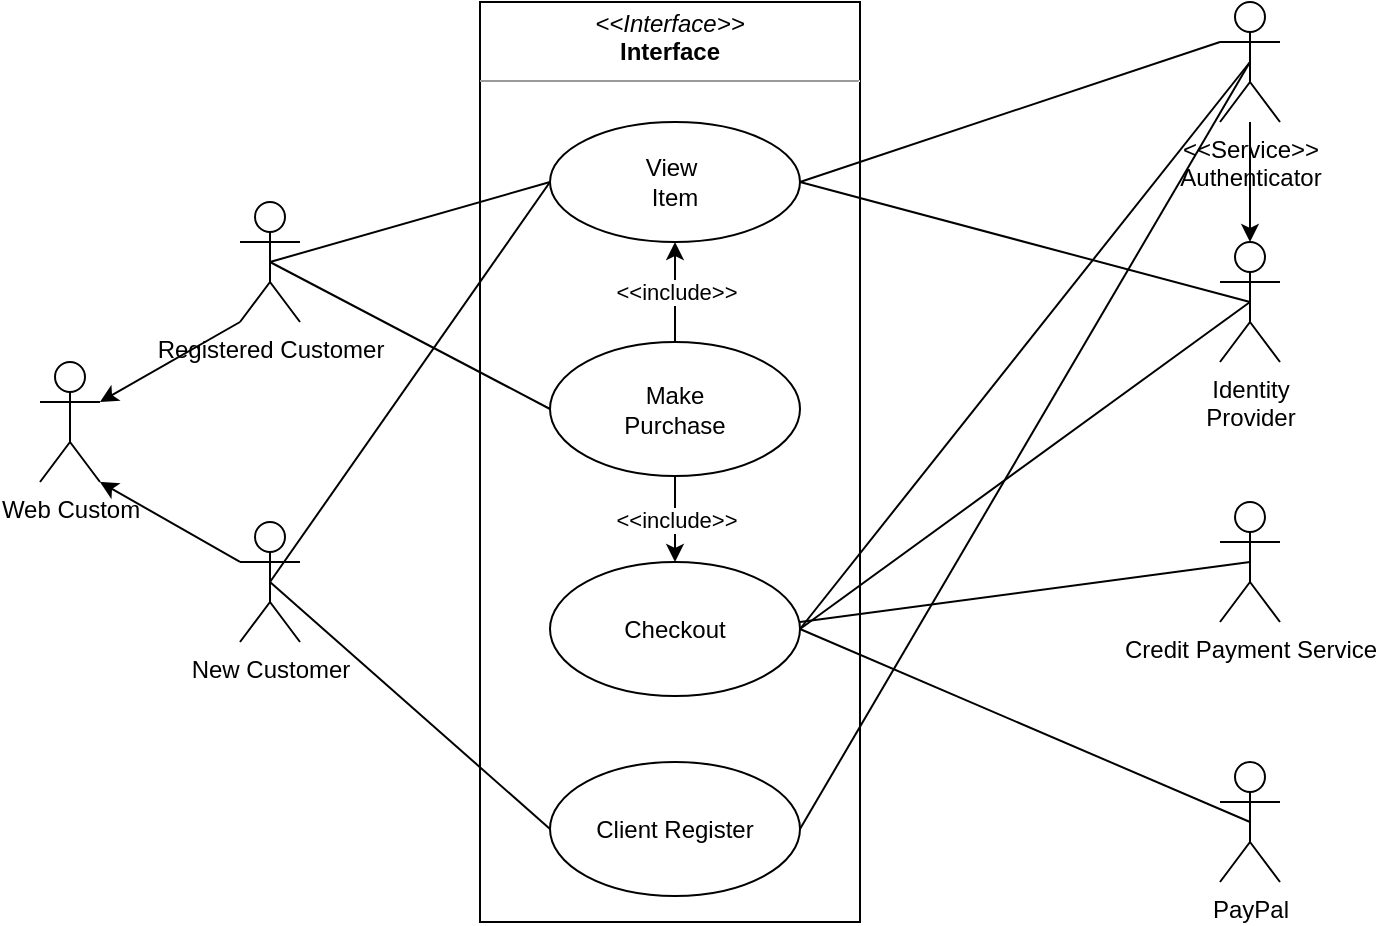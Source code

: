 <mxfile version="21.0.10" type="github">
  <diagram name="Page-1" id="H-gtRUPXgn3fcCMeJszr">
    <mxGraphModel dx="586" dy="1203" grid="1" gridSize="10" guides="1" tooltips="1" connect="1" arrows="1" fold="1" page="1" pageScale="1" pageWidth="1169" pageHeight="826" math="0" shadow="0">
      <root>
        <mxCell id="0" />
        <mxCell id="1" parent="0" />
        <mxCell id="jENkMD1y-LvUvGRNs_Vw-1" value="Registered Customer" style="shape=umlActor;verticalLabelPosition=bottom;verticalAlign=top;html=1;outlineConnect=0;" vertex="1" parent="1">
          <mxGeometry x="190" y="370" width="30" height="60" as="geometry" />
        </mxCell>
        <mxCell id="jENkMD1y-LvUvGRNs_Vw-7" value="Web Custom" style="shape=umlActor;verticalLabelPosition=bottom;verticalAlign=top;html=1;outlineConnect=0;fillColor=rgb(255, 255, 255);strokeColor=rgb(0, 0, 0);fontColor=rgb(0, 0, 0);" vertex="1" parent="1">
          <mxGeometry x="90" y="450" width="30" height="60" as="geometry" />
        </mxCell>
        <mxCell id="jENkMD1y-LvUvGRNs_Vw-9" value="New Customer" style="shape=umlActor;verticalLabelPosition=bottom;verticalAlign=top;html=1;outlineConnect=0;" vertex="1" parent="1">
          <mxGeometry x="190" y="530" width="30" height="60" as="geometry" />
        </mxCell>
        <mxCell id="jENkMD1y-LvUvGRNs_Vw-10" value="" style="endArrow=classic;html=1;rounded=0;exitX=0;exitY=0.333;exitDx=0;exitDy=0;exitPerimeter=0;entryX=1;entryY=1;entryDx=0;entryDy=0;entryPerimeter=0;" edge="1" parent="1" source="jENkMD1y-LvUvGRNs_Vw-9" target="jENkMD1y-LvUvGRNs_Vw-7">
          <mxGeometry width="50" height="50" relative="1" as="geometry">
            <mxPoint x="240" y="500" as="sourcePoint" />
            <mxPoint x="120" y="490" as="targetPoint" />
          </mxGeometry>
        </mxCell>
        <mxCell id="jENkMD1y-LvUvGRNs_Vw-11" value="" style="endArrow=classic;html=1;rounded=0;exitX=0;exitY=1;exitDx=0;exitDy=0;exitPerimeter=0;" edge="1" parent="1" source="jENkMD1y-LvUvGRNs_Vw-1">
          <mxGeometry width="50" height="50" relative="1" as="geometry">
            <mxPoint x="230" y="510" as="sourcePoint" />
            <mxPoint x="120" y="470" as="targetPoint" />
          </mxGeometry>
        </mxCell>
        <mxCell id="jENkMD1y-LvUvGRNs_Vw-18" value="&lt;p style=&quot;margin:0px;margin-top:4px;text-align:center;&quot;&gt;&lt;i&gt;&amp;lt;&amp;lt;Interface&amp;gt;&amp;gt;&lt;/i&gt;&lt;br&gt;&lt;b&gt;Interface&lt;/b&gt;&lt;/p&gt;&lt;hr size=&quot;1&quot;&gt;&lt;p style=&quot;margin:0px;margin-left:4px;&quot;&gt;&lt;br&gt;&lt;/p&gt;" style="verticalAlign=top;align=left;overflow=fill;fontSize=12;fontFamily=Helvetica;html=1;whiteSpace=wrap;" vertex="1" parent="1">
          <mxGeometry x="310" y="270" width="190" height="460" as="geometry" />
        </mxCell>
        <mxCell id="jENkMD1y-LvUvGRNs_Vw-19" value="View&amp;nbsp;&lt;br&gt;Item" style="ellipse;whiteSpace=wrap;html=1;" vertex="1" parent="1">
          <mxGeometry x="345" y="330" width="125" height="60" as="geometry" />
        </mxCell>
        <mxCell id="jENkMD1y-LvUvGRNs_Vw-20" value="Make&lt;br&gt;Purchase" style="ellipse;whiteSpace=wrap;html=1;" vertex="1" parent="1">
          <mxGeometry x="345" y="440" width="125" height="67" as="geometry" />
        </mxCell>
        <mxCell id="jENkMD1y-LvUvGRNs_Vw-21" value="Checkout" style="ellipse;whiteSpace=wrap;html=1;" vertex="1" parent="1">
          <mxGeometry x="345" y="550" width="125" height="67" as="geometry" />
        </mxCell>
        <mxCell id="jENkMD1y-LvUvGRNs_Vw-22" value="Client Register" style="ellipse;whiteSpace=wrap;html=1;" vertex="1" parent="1">
          <mxGeometry x="345" y="650" width="125" height="67" as="geometry" />
        </mxCell>
        <mxCell id="jENkMD1y-LvUvGRNs_Vw-27" value="" style="endArrow=none;html=1;rounded=0;entryX=0;entryY=0.5;entryDx=0;entryDy=0;exitX=0.5;exitY=0.5;exitDx=0;exitDy=0;exitPerimeter=0;" edge="1" parent="1" source="jENkMD1y-LvUvGRNs_Vw-9" target="jENkMD1y-LvUvGRNs_Vw-22">
          <mxGeometry width="50" height="50" relative="1" as="geometry">
            <mxPoint x="290" y="610" as="sourcePoint" />
            <mxPoint x="340" y="560" as="targetPoint" />
          </mxGeometry>
        </mxCell>
        <mxCell id="jENkMD1y-LvUvGRNs_Vw-28" value="" style="endArrow=none;html=1;rounded=0;exitX=0.5;exitY=0.5;exitDx=0;exitDy=0;exitPerimeter=0;entryX=0;entryY=0.5;entryDx=0;entryDy=0;" edge="1" parent="1" source="jENkMD1y-LvUvGRNs_Vw-9" target="jENkMD1y-LvUvGRNs_Vw-19">
          <mxGeometry width="50" height="50" relative="1" as="geometry">
            <mxPoint x="290" y="610" as="sourcePoint" />
            <mxPoint x="340" y="560" as="targetPoint" />
          </mxGeometry>
        </mxCell>
        <mxCell id="jENkMD1y-LvUvGRNs_Vw-29" value="" style="endArrow=none;html=1;rounded=0;exitX=0.5;exitY=0.5;exitDx=0;exitDy=0;exitPerimeter=0;entryX=0;entryY=0.5;entryDx=0;entryDy=0;" edge="1" parent="1" source="jENkMD1y-LvUvGRNs_Vw-1" target="jENkMD1y-LvUvGRNs_Vw-19">
          <mxGeometry width="50" height="50" relative="1" as="geometry">
            <mxPoint x="290" y="610" as="sourcePoint" />
            <mxPoint x="340" y="560" as="targetPoint" />
          </mxGeometry>
        </mxCell>
        <mxCell id="jENkMD1y-LvUvGRNs_Vw-30" value="" style="endArrow=none;html=1;rounded=0;exitX=0.5;exitY=0.5;exitDx=0;exitDy=0;exitPerimeter=0;entryX=0;entryY=0.5;entryDx=0;entryDy=0;" edge="1" parent="1" source="jENkMD1y-LvUvGRNs_Vw-1" target="jENkMD1y-LvUvGRNs_Vw-20">
          <mxGeometry width="50" height="50" relative="1" as="geometry">
            <mxPoint x="215" y="410" as="sourcePoint" />
            <mxPoint x="355" y="370" as="targetPoint" />
          </mxGeometry>
        </mxCell>
        <mxCell id="jENkMD1y-LvUvGRNs_Vw-31" value="" style="endArrow=classic;html=1;rounded=0;entryX=0.5;entryY=1;entryDx=0;entryDy=0;exitX=0.5;exitY=0;exitDx=0;exitDy=0;" edge="1" parent="1" source="jENkMD1y-LvUvGRNs_Vw-20" target="jENkMD1y-LvUvGRNs_Vw-19">
          <mxGeometry relative="1" as="geometry">
            <mxPoint x="370" y="570" as="sourcePoint" />
            <mxPoint x="470" y="570" as="targetPoint" />
          </mxGeometry>
        </mxCell>
        <mxCell id="jENkMD1y-LvUvGRNs_Vw-32" value="&amp;lt;&amp;lt;include&amp;gt;&amp;gt;" style="edgeLabel;resizable=0;html=1;align=center;verticalAlign=middle;" connectable="0" vertex="1" parent="jENkMD1y-LvUvGRNs_Vw-31">
          <mxGeometry relative="1" as="geometry" />
        </mxCell>
        <mxCell id="jENkMD1y-LvUvGRNs_Vw-34" value="" style="endArrow=classic;html=1;rounded=0;exitX=0.5;exitY=1;exitDx=0;exitDy=0;entryX=0.5;entryY=0;entryDx=0;entryDy=0;" edge="1" parent="1" source="jENkMD1y-LvUvGRNs_Vw-20" target="jENkMD1y-LvUvGRNs_Vw-21">
          <mxGeometry relative="1" as="geometry">
            <mxPoint x="370" y="570" as="sourcePoint" />
            <mxPoint x="470" y="570" as="targetPoint" />
          </mxGeometry>
        </mxCell>
        <mxCell id="jENkMD1y-LvUvGRNs_Vw-35" value="&amp;lt;&amp;lt;include&amp;gt;&amp;gt;" style="edgeLabel;resizable=0;html=1;align=center;verticalAlign=middle;" connectable="0" vertex="1" parent="jENkMD1y-LvUvGRNs_Vw-34">
          <mxGeometry relative="1" as="geometry" />
        </mxCell>
        <mxCell id="jENkMD1y-LvUvGRNs_Vw-50" value="" style="edgeStyle=orthogonalEdgeStyle;rounded=0;orthogonalLoop=1;jettySize=auto;html=1;" edge="1" parent="1" source="jENkMD1y-LvUvGRNs_Vw-37" target="jENkMD1y-LvUvGRNs_Vw-39">
          <mxGeometry relative="1" as="geometry" />
        </mxCell>
        <mxCell id="jENkMD1y-LvUvGRNs_Vw-37" value="&amp;lt;&amp;lt;Service&amp;gt;&amp;gt;&lt;br&gt;Authenticator" style="shape=umlActor;verticalLabelPosition=bottom;verticalAlign=top;html=1;outlineConnect=0;" vertex="1" parent="1">
          <mxGeometry x="680" y="270" width="30" height="60" as="geometry" />
        </mxCell>
        <mxCell id="jENkMD1y-LvUvGRNs_Vw-38" value="Credit Payment Service" style="shape=umlActor;verticalLabelPosition=bottom;verticalAlign=top;html=1;outlineConnect=0;" vertex="1" parent="1">
          <mxGeometry x="680" y="520" width="30" height="60" as="geometry" />
        </mxCell>
        <mxCell id="jENkMD1y-LvUvGRNs_Vw-39" value="Identity&lt;br&gt;Provider" style="shape=umlActor;verticalLabelPosition=bottom;verticalAlign=top;html=1;outlineConnect=0;" vertex="1" parent="1">
          <mxGeometry x="680" y="390" width="30" height="60" as="geometry" />
        </mxCell>
        <mxCell id="jENkMD1y-LvUvGRNs_Vw-41" value="PayPal" style="shape=umlActor;verticalLabelPosition=bottom;verticalAlign=top;html=1;outlineConnect=0;" vertex="1" parent="1">
          <mxGeometry x="680" y="650" width="30" height="60" as="geometry" />
        </mxCell>
        <mxCell id="jENkMD1y-LvUvGRNs_Vw-42" value="" style="endArrow=none;html=1;rounded=0;entryX=0;entryY=0.333;entryDx=0;entryDy=0;entryPerimeter=0;exitX=1;exitY=0.5;exitDx=0;exitDy=0;" edge="1" parent="1" source="jENkMD1y-LvUvGRNs_Vw-19" target="jENkMD1y-LvUvGRNs_Vw-37">
          <mxGeometry width="50" height="50" relative="1" as="geometry">
            <mxPoint x="520" y="580" as="sourcePoint" />
            <mxPoint x="570" y="530" as="targetPoint" />
          </mxGeometry>
        </mxCell>
        <mxCell id="jENkMD1y-LvUvGRNs_Vw-44" value="" style="endArrow=none;html=1;rounded=0;entryX=0.5;entryY=0.5;entryDx=0;entryDy=0;entryPerimeter=0;exitX=1;exitY=0.5;exitDx=0;exitDy=0;" edge="1" parent="1" source="jENkMD1y-LvUvGRNs_Vw-21" target="jENkMD1y-LvUvGRNs_Vw-37">
          <mxGeometry width="50" height="50" relative="1" as="geometry">
            <mxPoint x="480" y="370" as="sourcePoint" />
            <mxPoint x="690" y="300" as="targetPoint" />
          </mxGeometry>
        </mxCell>
        <mxCell id="jENkMD1y-LvUvGRNs_Vw-45" value="" style="endArrow=none;html=1;rounded=0;entryX=0.5;entryY=0.5;entryDx=0;entryDy=0;entryPerimeter=0;exitX=1;exitY=0.5;exitDx=0;exitDy=0;" edge="1" parent="1" source="jENkMD1y-LvUvGRNs_Vw-22" target="jENkMD1y-LvUvGRNs_Vw-37">
          <mxGeometry width="50" height="50" relative="1" as="geometry">
            <mxPoint x="490" y="380" as="sourcePoint" />
            <mxPoint x="700" y="310" as="targetPoint" />
          </mxGeometry>
        </mxCell>
        <mxCell id="jENkMD1y-LvUvGRNs_Vw-46" value="" style="endArrow=none;html=1;rounded=0;entryX=0.5;entryY=0.5;entryDx=0;entryDy=0;entryPerimeter=0;exitX=1;exitY=0.5;exitDx=0;exitDy=0;" edge="1" parent="1" source="jENkMD1y-LvUvGRNs_Vw-21" target="jENkMD1y-LvUvGRNs_Vw-41">
          <mxGeometry width="50" height="50" relative="1" as="geometry">
            <mxPoint x="500" y="630" as="sourcePoint" />
            <mxPoint x="550" y="580" as="targetPoint" />
          </mxGeometry>
        </mxCell>
        <mxCell id="jENkMD1y-LvUvGRNs_Vw-47" value="" style="endArrow=none;html=1;rounded=0;entryX=0.5;entryY=0.5;entryDx=0;entryDy=0;entryPerimeter=0;" edge="1" parent="1" target="jENkMD1y-LvUvGRNs_Vw-38">
          <mxGeometry width="50" height="50" relative="1" as="geometry">
            <mxPoint x="470" y="580" as="sourcePoint" />
            <mxPoint x="705" y="690" as="targetPoint" />
          </mxGeometry>
        </mxCell>
        <mxCell id="jENkMD1y-LvUvGRNs_Vw-48" value="" style="endArrow=none;html=1;rounded=0;entryX=0.5;entryY=0.5;entryDx=0;entryDy=0;entryPerimeter=0;exitX=1;exitY=0.5;exitDx=0;exitDy=0;" edge="1" parent="1" source="jENkMD1y-LvUvGRNs_Vw-21" target="jENkMD1y-LvUvGRNs_Vw-39">
          <mxGeometry width="50" height="50" relative="1" as="geometry">
            <mxPoint x="490" y="604" as="sourcePoint" />
            <mxPoint x="715" y="700" as="targetPoint" />
          </mxGeometry>
        </mxCell>
        <mxCell id="jENkMD1y-LvUvGRNs_Vw-49" value="" style="endArrow=none;html=1;rounded=0;entryX=0.5;entryY=0.5;entryDx=0;entryDy=0;entryPerimeter=0;exitX=1;exitY=0.5;exitDx=0;exitDy=0;" edge="1" parent="1" source="jENkMD1y-LvUvGRNs_Vw-19" target="jENkMD1y-LvUvGRNs_Vw-39">
          <mxGeometry width="50" height="50" relative="1" as="geometry">
            <mxPoint x="480" y="594" as="sourcePoint" />
            <mxPoint x="705" y="430" as="targetPoint" />
          </mxGeometry>
        </mxCell>
      </root>
    </mxGraphModel>
  </diagram>
</mxfile>
